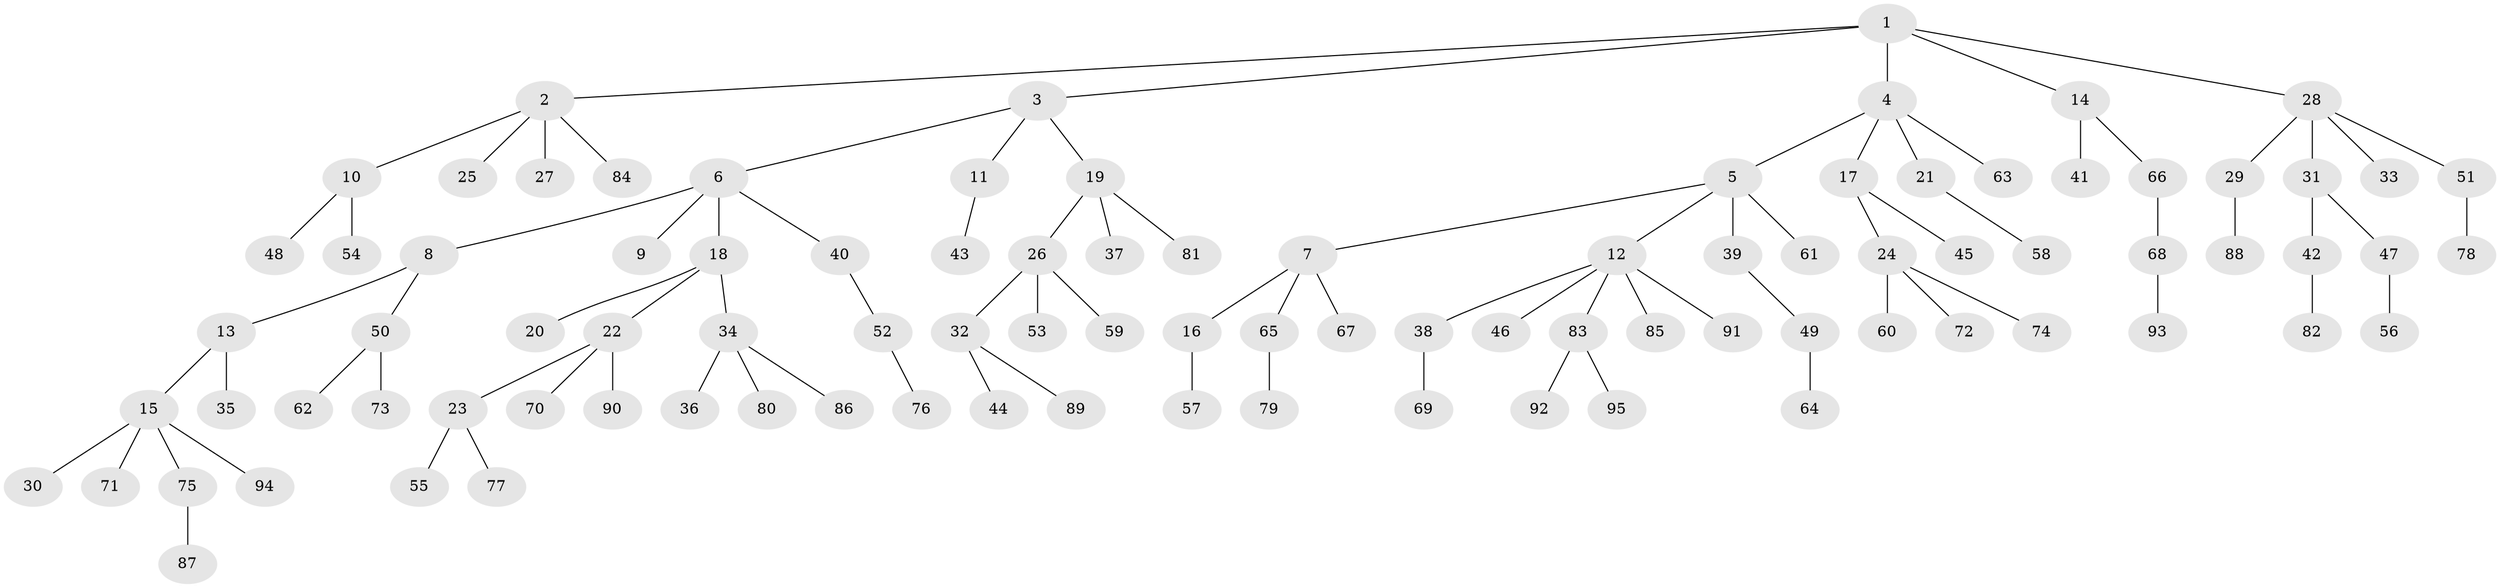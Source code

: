 // Generated by graph-tools (version 1.1) at 2025/11/02/27/25 16:11:25]
// undirected, 95 vertices, 94 edges
graph export_dot {
graph [start="1"]
  node [color=gray90,style=filled];
  1;
  2;
  3;
  4;
  5;
  6;
  7;
  8;
  9;
  10;
  11;
  12;
  13;
  14;
  15;
  16;
  17;
  18;
  19;
  20;
  21;
  22;
  23;
  24;
  25;
  26;
  27;
  28;
  29;
  30;
  31;
  32;
  33;
  34;
  35;
  36;
  37;
  38;
  39;
  40;
  41;
  42;
  43;
  44;
  45;
  46;
  47;
  48;
  49;
  50;
  51;
  52;
  53;
  54;
  55;
  56;
  57;
  58;
  59;
  60;
  61;
  62;
  63;
  64;
  65;
  66;
  67;
  68;
  69;
  70;
  71;
  72;
  73;
  74;
  75;
  76;
  77;
  78;
  79;
  80;
  81;
  82;
  83;
  84;
  85;
  86;
  87;
  88;
  89;
  90;
  91;
  92;
  93;
  94;
  95;
  1 -- 2;
  1 -- 3;
  1 -- 4;
  1 -- 14;
  1 -- 28;
  2 -- 10;
  2 -- 25;
  2 -- 27;
  2 -- 84;
  3 -- 6;
  3 -- 11;
  3 -- 19;
  4 -- 5;
  4 -- 17;
  4 -- 21;
  4 -- 63;
  5 -- 7;
  5 -- 12;
  5 -- 39;
  5 -- 61;
  6 -- 8;
  6 -- 9;
  6 -- 18;
  6 -- 40;
  7 -- 16;
  7 -- 65;
  7 -- 67;
  8 -- 13;
  8 -- 50;
  10 -- 48;
  10 -- 54;
  11 -- 43;
  12 -- 38;
  12 -- 46;
  12 -- 83;
  12 -- 85;
  12 -- 91;
  13 -- 15;
  13 -- 35;
  14 -- 41;
  14 -- 66;
  15 -- 30;
  15 -- 71;
  15 -- 75;
  15 -- 94;
  16 -- 57;
  17 -- 24;
  17 -- 45;
  18 -- 20;
  18 -- 22;
  18 -- 34;
  19 -- 26;
  19 -- 37;
  19 -- 81;
  21 -- 58;
  22 -- 23;
  22 -- 70;
  22 -- 90;
  23 -- 55;
  23 -- 77;
  24 -- 60;
  24 -- 72;
  24 -- 74;
  26 -- 32;
  26 -- 53;
  26 -- 59;
  28 -- 29;
  28 -- 31;
  28 -- 33;
  28 -- 51;
  29 -- 88;
  31 -- 42;
  31 -- 47;
  32 -- 44;
  32 -- 89;
  34 -- 36;
  34 -- 80;
  34 -- 86;
  38 -- 69;
  39 -- 49;
  40 -- 52;
  42 -- 82;
  47 -- 56;
  49 -- 64;
  50 -- 62;
  50 -- 73;
  51 -- 78;
  52 -- 76;
  65 -- 79;
  66 -- 68;
  68 -- 93;
  75 -- 87;
  83 -- 92;
  83 -- 95;
}
